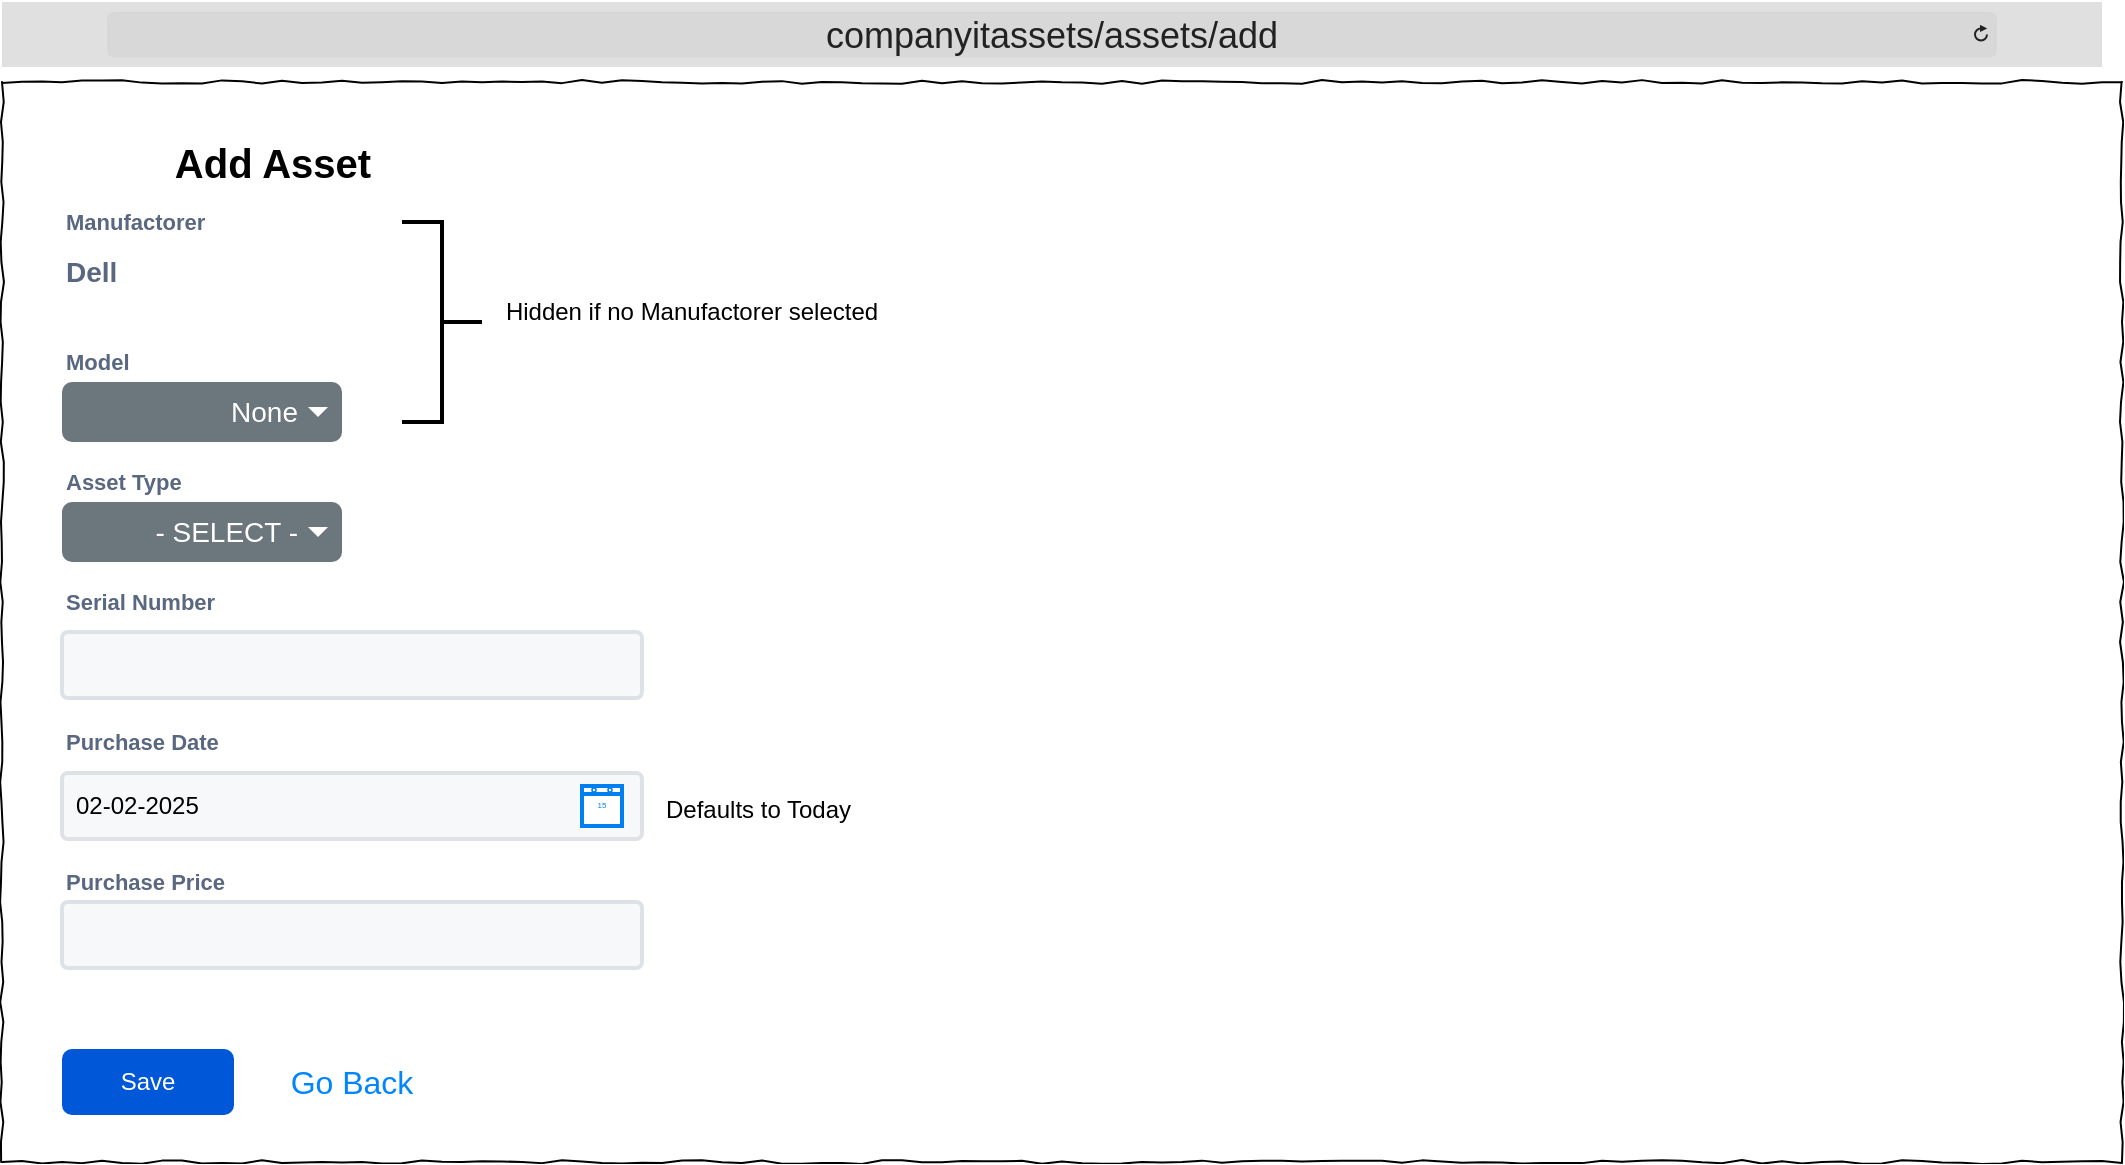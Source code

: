 <mxfile version="26.0.11">
  <diagram name="Page-1" id="03018318-947c-dd8e-b7a3-06fadd420f32">
    <mxGraphModel dx="3354" dy="1258" grid="1" gridSize="10" guides="1" tooltips="1" connect="1" arrows="1" fold="1" page="1" pageScale="1" pageWidth="1100" pageHeight="850" background="none" math="0" shadow="0">
      <root>
        <mxCell id="0" />
        <mxCell id="1" parent="0" />
        <mxCell id="677b7b8949515195-1" value="" style="whiteSpace=wrap;html=1;rounded=0;shadow=0;labelBackgroundColor=none;strokeColor=#000000;strokeWidth=1;fillColor=none;fontFamily=Verdana;fontSize=12;fontColor=#000000;align=center;comic=1;" parent="1" vertex="1">
          <mxGeometry x="20" y="40" width="1060" height="540" as="geometry" />
        </mxCell>
        <mxCell id="q4BZEvWAXVgxHDnkbYNj-131" value="Save" style="rounded=1;fillColor=#0057D8;strokeColor=none;html=1;whiteSpace=wrap;fontColor=#ffffff;align=center;verticalAlign=middle;fontStyle=0;fontSize=12;sketch=0;" parent="1" vertex="1">
          <mxGeometry x="50" y="523.5" width="86" height="33" as="geometry" />
        </mxCell>
        <mxCell id="zX-MKMj06BqSPDNbv460-1" value="&lt;font style=&quot;font-size: 18px;&quot;&gt;companyitassets/assets/add&lt;/font&gt;" style="html=1;strokeWidth=1;shadow=0;dashed=0;shape=mxgraph.ios7ui.url;fillColor=#e0e0e0;strokeColor=#c0c0c0;buttonText=;strokeColor2=#222222;fontColor=#222222;fontSize=8;spacingTop=2;align=center;whiteSpace=wrap;" parent="1" vertex="1">
          <mxGeometry x="20" width="1050" height="32.5" as="geometry" />
        </mxCell>
        <mxCell id="qXXK7IakLX90gNUS_IdI-1" value="&lt;font style=&quot;font-size: 20px;&quot;&gt;Add Asset&lt;/font&gt;" style="text;strokeColor=none;fillColor=none;html=1;fontSize=24;fontStyle=1;verticalAlign=middle;align=center;" parent="1" vertex="1">
          <mxGeometry x="50" y="60" width="210" height="40" as="geometry" />
        </mxCell>
        <mxCell id="qXXK7IakLX90gNUS_IdI-18" value="Go Back" style="html=1;shadow=0;dashed=0;shape=mxgraph.bootstrap.rrect;rSize=5;strokeColor=none;strokeWidth=1;fillColor=none;fontColor=#0085FC;whiteSpace=wrap;align=center;verticalAlign=middle;spacingLeft=0;fontStyle=0;fontSize=16;spacing=5;" parent="1" vertex="1">
          <mxGeometry x="160" y="520" width="70" height="40" as="geometry" />
        </mxCell>
        <mxCell id="UMHAYtXmoPYH3CVEdlvB-5" value="None" style="html=1;shadow=0;dashed=0;shape=mxgraph.bootstrap.rrect;rSize=5;strokeColor=none;strokeWidth=1;fillColor=#6C767D;fontColor=#ffffff;whiteSpace=wrap;align=right;verticalAlign=middle;fontStyle=0;fontSize=14;spacingRight=20;" parent="1" vertex="1">
          <mxGeometry x="50" y="190" width="140" height="30" as="geometry" />
        </mxCell>
        <mxCell id="UMHAYtXmoPYH3CVEdlvB-6" value="" style="shape=triangle;direction=south;fillColor=#ffffff;strokeColor=none;perimeter=none;" parent="UMHAYtXmoPYH3CVEdlvB-5" vertex="1">
          <mxGeometry x="1" y="0.5" width="10" height="5" relative="1" as="geometry">
            <mxPoint x="-17" y="-2.5" as="offset" />
          </mxGeometry>
        </mxCell>
        <mxCell id="UMHAYtXmoPYH3CVEdlvB-7" value="Model" style="fillColor=none;strokeColor=none;html=1;fontSize=11;fontStyle=0;align=left;fontColor=#596780;fontStyle=1;fontSize=11" parent="1" vertex="1">
          <mxGeometry x="50" y="170" width="240" height="20" as="geometry" />
        </mxCell>
        <mxCell id="UMHAYtXmoPYH3CVEdlvB-8" value="- SELECT -" style="html=1;shadow=0;dashed=0;shape=mxgraph.bootstrap.rrect;rSize=5;strokeColor=none;strokeWidth=1;fillColor=#6C767D;fontColor=#ffffff;whiteSpace=wrap;align=right;verticalAlign=middle;fontStyle=0;fontSize=14;spacingRight=20;" parent="1" vertex="1">
          <mxGeometry x="50" y="250" width="140" height="30" as="geometry" />
        </mxCell>
        <mxCell id="UMHAYtXmoPYH3CVEdlvB-9" value="" style="shape=triangle;direction=south;fillColor=#ffffff;strokeColor=none;perimeter=none;" parent="UMHAYtXmoPYH3CVEdlvB-8" vertex="1">
          <mxGeometry x="1" y="0.5" width="10" height="5" relative="1" as="geometry">
            <mxPoint x="-17" y="-2.5" as="offset" />
          </mxGeometry>
        </mxCell>
        <mxCell id="UMHAYtXmoPYH3CVEdlvB-10" value="Asset Type" style="fillColor=none;strokeColor=none;html=1;fontSize=11;fontStyle=0;align=left;fontColor=#596780;fontStyle=1;fontSize=11" parent="1" vertex="1">
          <mxGeometry x="50" y="230" width="240" height="20" as="geometry" />
        </mxCell>
        <mxCell id="NlCQKjgv_-PUSfm08U4q-1" value="Manufactorer" style="fillColor=none;strokeColor=none;html=1;fontSize=11;fontStyle=0;align=left;fontColor=#596780;fontStyle=1;fontSize=11" parent="1" vertex="1">
          <mxGeometry x="50" y="100" width="240" height="20" as="geometry" />
        </mxCell>
        <mxCell id="NlCQKjgv_-PUSfm08U4q-3" value="&lt;font style=&quot;font-size: 14px;&quot;&gt;Dell&lt;/font&gt;" style="fillColor=none;strokeColor=none;html=1;fontSize=11;fontStyle=0;align=left;fontColor=#596780;fontStyle=1;fontSize=11" parent="1" vertex="1">
          <mxGeometry x="50" y="120" width="240" height="30" as="geometry" />
        </mxCell>
        <mxCell id="NlCQKjgv_-PUSfm08U4q-4" value="Serial Number" style="fillColor=none;strokeColor=none;html=1;fontSize=11;fontStyle=0;align=left;fontColor=#596780;fontStyle=1;fontSize=11" parent="1" vertex="1">
          <mxGeometry x="50" y="290" width="240" height="20" as="geometry" />
        </mxCell>
        <mxCell id="NlCQKjgv_-PUSfm08U4q-5" value="" style="rounded=1;arcSize=9;fillColor=#F7F8F9;align=left;spacingLeft=5;strokeColor=#DEE1E6;html=1;strokeWidth=2;fontSize=12" parent="1" vertex="1">
          <mxGeometry x="50" y="315" width="290" height="33" as="geometry" />
        </mxCell>
        <mxCell id="NlCQKjgv_-PUSfm08U4q-6" value="Purchase Date" style="fillColor=none;strokeColor=none;html=1;fontSize=11;fontStyle=0;align=left;fontColor=#596780;fontStyle=1;fontSize=11" parent="1" vertex="1">
          <mxGeometry x="50" y="360" width="240" height="20" as="geometry" />
        </mxCell>
        <mxCell id="NlCQKjgv_-PUSfm08U4q-7" value="02-02-2025" style="rounded=1;arcSize=9;fillColor=#F7F8F9;align=left;spacingLeft=5;strokeColor=#DEE1E6;html=1;strokeWidth=2;fontSize=12" parent="1" vertex="1">
          <mxGeometry x="50" y="385.5" width="290" height="33" as="geometry" />
        </mxCell>
        <mxCell id="NlCQKjgv_-PUSfm08U4q-8" value="Purchase Price" style="fillColor=none;strokeColor=none;html=1;fontSize=11;fontStyle=0;align=left;fontColor=#596780;fontStyle=1;fontSize=11" parent="1" vertex="1">
          <mxGeometry x="50" y="430" width="240" height="20" as="geometry" />
        </mxCell>
        <mxCell id="NlCQKjgv_-PUSfm08U4q-9" value="" style="rounded=1;arcSize=9;fillColor=#F7F8F9;align=left;spacingLeft=5;strokeColor=#DEE1E6;html=1;strokeWidth=2;fontSize=12" parent="1" vertex="1">
          <mxGeometry x="50" y="450" width="290" height="33" as="geometry" />
        </mxCell>
        <mxCell id="NlCQKjgv_-PUSfm08U4q-10" value="" style="html=1;verticalLabelPosition=bottom;align=center;labelBackgroundColor=#ffffff;verticalAlign=top;strokeWidth=2;strokeColor=#0080F0;shadow=0;dashed=0;shape=mxgraph.ios7.icons.calendar;" parent="1" vertex="1">
          <mxGeometry x="310" y="392" width="20" height="20" as="geometry" />
        </mxCell>
        <mxCell id="Ip_tYvVmvSh2V3OITDLg-1" value="" style="strokeWidth=2;html=1;shape=mxgraph.flowchart.annotation_2;align=left;labelPosition=right;pointerEvents=1;rotation=-180;strokeColor=light-dark(#000000,#7D7D7D);" parent="1" vertex="1">
          <mxGeometry x="220" y="110" width="40" height="100" as="geometry" />
        </mxCell>
        <mxCell id="Ip_tYvVmvSh2V3OITDLg-2" value="Hidden if no Manufactorer selected" style="text;html=1;strokeColor=none;fillColor=none;align=center;verticalAlign=middle;whiteSpace=wrap;rounded=0;fontColor=light-dark(#000000,#7D7D7D);" parent="1" vertex="1">
          <mxGeometry x="260" y="140" width="210" height="30" as="geometry" />
        </mxCell>
        <mxCell id="Ip_tYvVmvSh2V3OITDLg-3" value="Defaults to Today" style="text;html=1;strokeColor=none;fillColor=none;align=left;verticalAlign=middle;whiteSpace=wrap;rounded=0;fontColor=light-dark(#000000,#7D7D7D);" parent="1" vertex="1">
          <mxGeometry x="350" y="388.5" width="210" height="30" as="geometry" />
        </mxCell>
      </root>
    </mxGraphModel>
  </diagram>
</mxfile>
